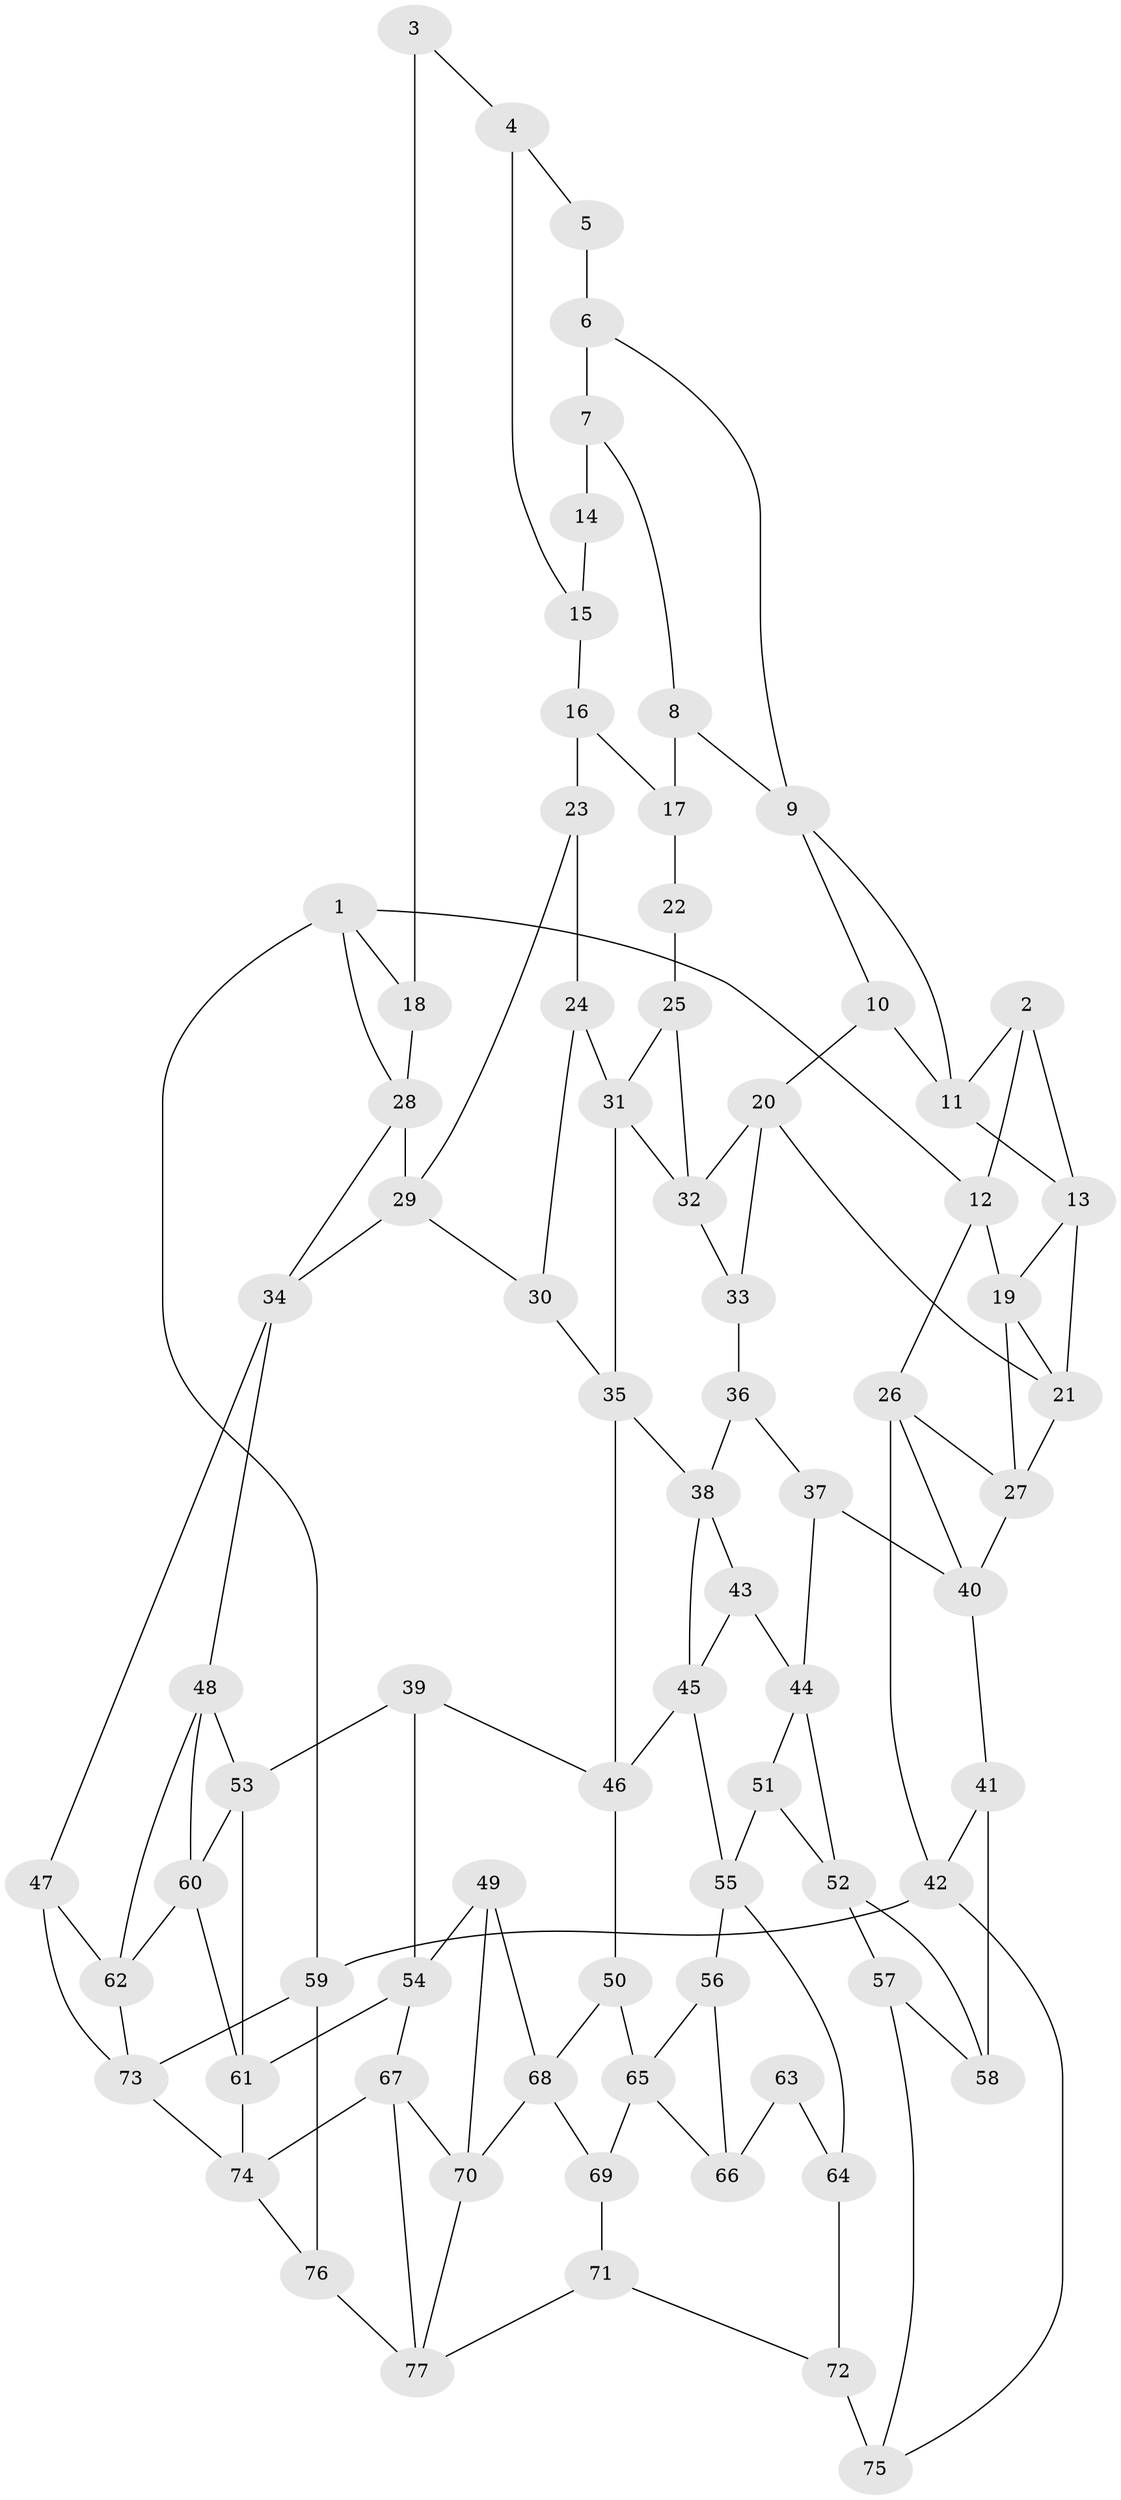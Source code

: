 // original degree distribution, {3: 0.015748031496062992, 5: 0.5669291338582677, 6: 0.1968503937007874, 4: 0.2204724409448819}
// Generated by graph-tools (version 1.1) at 2025/38/03/04/25 23:38:32]
// undirected, 77 vertices, 132 edges
graph export_dot {
  node [color=gray90,style=filled];
  1;
  2;
  3;
  4;
  5;
  6;
  7;
  8;
  9;
  10;
  11;
  12;
  13;
  14;
  15;
  16;
  17;
  18;
  19;
  20;
  21;
  22;
  23;
  24;
  25;
  26;
  27;
  28;
  29;
  30;
  31;
  32;
  33;
  34;
  35;
  36;
  37;
  38;
  39;
  40;
  41;
  42;
  43;
  44;
  45;
  46;
  47;
  48;
  49;
  50;
  51;
  52;
  53;
  54;
  55;
  56;
  57;
  58;
  59;
  60;
  61;
  62;
  63;
  64;
  65;
  66;
  67;
  68;
  69;
  70;
  71;
  72;
  73;
  74;
  75;
  76;
  77;
  1 -- 12 [weight=1.0];
  1 -- 18 [weight=1.0];
  1 -- 28 [weight=1.0];
  1 -- 59 [weight=1.0];
  2 -- 11 [weight=1.0];
  2 -- 12 [weight=1.0];
  2 -- 13 [weight=1.0];
  3 -- 4 [weight=1.0];
  3 -- 18 [weight=2.0];
  4 -- 5 [weight=1.0];
  4 -- 15 [weight=1.0];
  5 -- 6 [weight=2.0];
  6 -- 7 [weight=1.0];
  6 -- 9 [weight=1.0];
  7 -- 8 [weight=1.0];
  7 -- 14 [weight=2.0];
  8 -- 9 [weight=1.0];
  8 -- 17 [weight=1.0];
  9 -- 10 [weight=1.0];
  9 -- 11 [weight=1.0];
  10 -- 11 [weight=1.0];
  10 -- 20 [weight=1.0];
  11 -- 13 [weight=1.0];
  12 -- 19 [weight=1.0];
  12 -- 26 [weight=2.0];
  13 -- 19 [weight=1.0];
  13 -- 21 [weight=1.0];
  14 -- 15 [weight=2.0];
  15 -- 16 [weight=1.0];
  16 -- 17 [weight=1.0];
  16 -- 23 [weight=2.0];
  17 -- 22 [weight=1.0];
  18 -- 28 [weight=1.0];
  19 -- 21 [weight=1.0];
  19 -- 27 [weight=1.0];
  20 -- 21 [weight=1.0];
  20 -- 32 [weight=1.0];
  20 -- 33 [weight=1.0];
  21 -- 27 [weight=1.0];
  22 -- 25 [weight=2.0];
  23 -- 24 [weight=1.0];
  23 -- 29 [weight=1.0];
  24 -- 30 [weight=1.0];
  24 -- 31 [weight=1.0];
  25 -- 31 [weight=1.0];
  25 -- 32 [weight=1.0];
  26 -- 27 [weight=1.0];
  26 -- 40 [weight=1.0];
  26 -- 42 [weight=1.0];
  27 -- 40 [weight=1.0];
  28 -- 29 [weight=1.0];
  28 -- 34 [weight=1.0];
  29 -- 30 [weight=1.0];
  29 -- 34 [weight=1.0];
  30 -- 35 [weight=1.0];
  31 -- 32 [weight=1.0];
  31 -- 35 [weight=1.0];
  32 -- 33 [weight=1.0];
  33 -- 36 [weight=1.0];
  34 -- 47 [weight=1.0];
  34 -- 48 [weight=1.0];
  35 -- 38 [weight=1.0];
  35 -- 46 [weight=1.0];
  36 -- 37 [weight=1.0];
  36 -- 38 [weight=1.0];
  37 -- 40 [weight=1.0];
  37 -- 44 [weight=1.0];
  38 -- 43 [weight=1.0];
  38 -- 45 [weight=1.0];
  39 -- 46 [weight=1.0];
  39 -- 53 [weight=1.0];
  39 -- 54 [weight=1.0];
  40 -- 41 [weight=1.0];
  41 -- 42 [weight=1.0];
  41 -- 58 [weight=2.0];
  42 -- 59 [weight=1.0];
  42 -- 75 [weight=1.0];
  43 -- 44 [weight=1.0];
  43 -- 45 [weight=1.0];
  44 -- 51 [weight=1.0];
  44 -- 52 [weight=1.0];
  45 -- 46 [weight=1.0];
  45 -- 55 [weight=1.0];
  46 -- 50 [weight=1.0];
  47 -- 62 [weight=1.0];
  47 -- 73 [weight=1.0];
  48 -- 53 [weight=1.0];
  48 -- 60 [weight=1.0];
  48 -- 62 [weight=1.0];
  49 -- 54 [weight=1.0];
  49 -- 68 [weight=1.0];
  49 -- 70 [weight=1.0];
  50 -- 65 [weight=1.0];
  50 -- 68 [weight=1.0];
  51 -- 52 [weight=1.0];
  51 -- 55 [weight=1.0];
  52 -- 57 [weight=1.0];
  52 -- 58 [weight=1.0];
  53 -- 60 [weight=1.0];
  53 -- 61 [weight=1.0];
  54 -- 61 [weight=1.0];
  54 -- 67 [weight=1.0];
  55 -- 56 [weight=1.0];
  55 -- 64 [weight=1.0];
  56 -- 65 [weight=1.0];
  56 -- 66 [weight=1.0];
  57 -- 58 [weight=1.0];
  57 -- 75 [weight=1.0];
  59 -- 73 [weight=1.0];
  59 -- 76 [weight=1.0];
  60 -- 61 [weight=1.0];
  60 -- 62 [weight=1.0];
  61 -- 74 [weight=1.0];
  62 -- 73 [weight=1.0];
  63 -- 64 [weight=1.0];
  63 -- 66 [weight=2.0];
  64 -- 72 [weight=1.0];
  65 -- 66 [weight=1.0];
  65 -- 69 [weight=1.0];
  67 -- 70 [weight=1.0];
  67 -- 74 [weight=1.0];
  67 -- 77 [weight=1.0];
  68 -- 69 [weight=1.0];
  68 -- 70 [weight=1.0];
  69 -- 71 [weight=1.0];
  70 -- 77 [weight=1.0];
  71 -- 72 [weight=1.0];
  71 -- 77 [weight=1.0];
  72 -- 75 [weight=2.0];
  73 -- 74 [weight=1.0];
  74 -- 76 [weight=1.0];
  76 -- 77 [weight=1.0];
}
